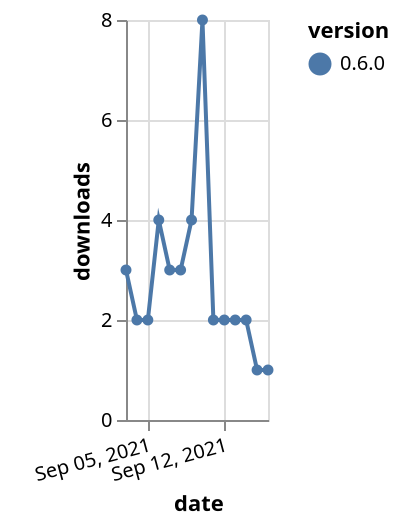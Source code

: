 {"$schema": "https://vega.github.io/schema/vega-lite/v5.json", "description": "A simple bar chart with embedded data.", "data": {"values": [{"date": "2021-09-03", "total": 3389, "delta": 3, "version": "0.6.0"}, {"date": "2021-09-04", "total": 3391, "delta": 2, "version": "0.6.0"}, {"date": "2021-09-05", "total": 3393, "delta": 2, "version": "0.6.0"}, {"date": "2021-09-06", "total": 3397, "delta": 4, "version": "0.6.0"}, {"date": "2021-09-07", "total": 3400, "delta": 3, "version": "0.6.0"}, {"date": "2021-09-08", "total": 3403, "delta": 3, "version": "0.6.0"}, {"date": "2021-09-09", "total": 3407, "delta": 4, "version": "0.6.0"}, {"date": "2021-09-10", "total": 3415, "delta": 8, "version": "0.6.0"}, {"date": "2021-09-11", "total": 3417, "delta": 2, "version": "0.6.0"}, {"date": "2021-09-12", "total": 3419, "delta": 2, "version": "0.6.0"}, {"date": "2021-09-13", "total": 3421, "delta": 2, "version": "0.6.0"}, {"date": "2021-09-14", "total": 3423, "delta": 2, "version": "0.6.0"}, {"date": "2021-09-15", "total": 3424, "delta": 1, "version": "0.6.0"}, {"date": "2021-09-16", "total": 3425, "delta": 1, "version": "0.6.0"}]}, "width": "container", "mark": {"type": "line", "point": {"filled": true}}, "encoding": {"x": {"field": "date", "type": "temporal", "timeUnit": "yearmonthdate", "title": "date", "axis": {"labelAngle": -15}}, "y": {"field": "delta", "type": "quantitative", "title": "downloads"}, "color": {"field": "version", "type": "nominal"}, "tooltip": {"field": "delta"}}}